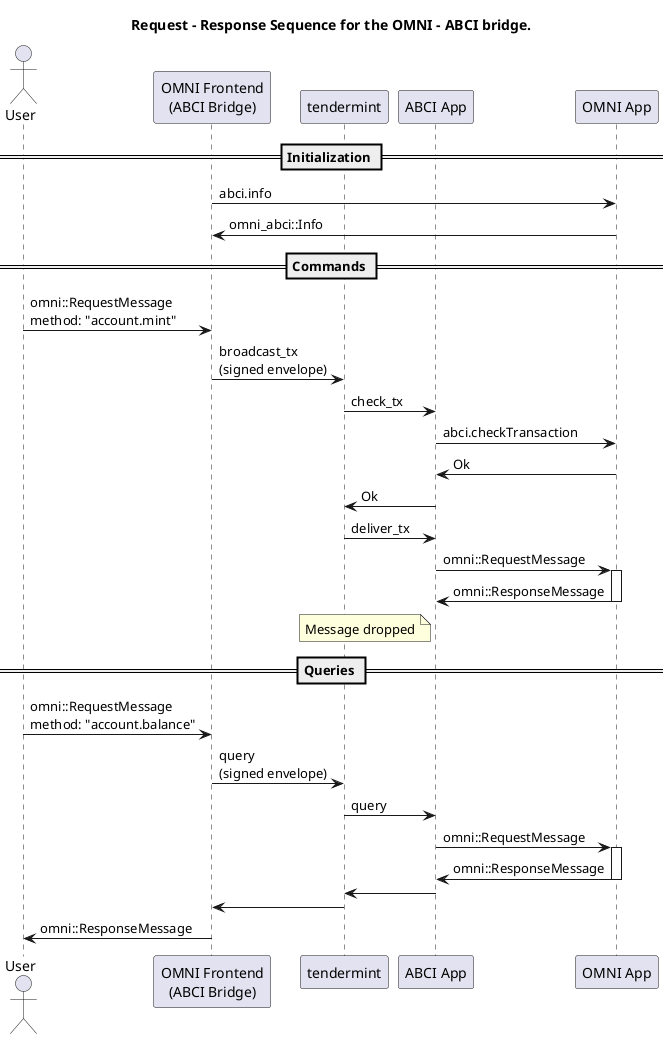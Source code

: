 @startuml
title Request - Response Sequence for the OMNI - ABCI bridge.

actor user as "User"
participant omni as "OMNI Frontend\n(ABCI Bridge)"
participant tendermint
participant abci_app as "ABCI App"
participant omni_app as "OMNI App"

== Initialization ==
omni -> omni_app : \
    abci.info
omni_app -> omni : \
    omni_abci::Info

== Commands ==

user -> omni : \
    omni::RequestMessage\nmethod: "account.mint"
omni -> tendermint : \
    broadcast_tx\n(signed envelope)

tendermint -> abci_app : \
    check_tx

abci_app -> omni_app : \
    abci.checkTransaction

omni_app -> abci_app : \
    Ok

abci_app -> tendermint : \
    Ok

tendermint -> abci_app : \
    deliver_tx

abci_app -> omni_app : \
    omni::RequestMessage

activate omni_app
omni_app -> abci_app : omni::ResponseMessage
note left of abci_app
  Message dropped
end note
deactivate

' ---

== Queries ==

user -> omni : \
    omni::RequestMessage\nmethod: "account.balance"
omni -> tendermint : \
    query\n(signed envelope)

tendermint -> abci_app : \
    query

abci_app -> omni_app : \
    omni::RequestMessage

activate omni_app
omni_app -> abci_app : omni::ResponseMessage
deactivate

abci_app -> tendermint
tendermint -> omni
omni -> user : \
    omni::ResponseMessage

@enduml
